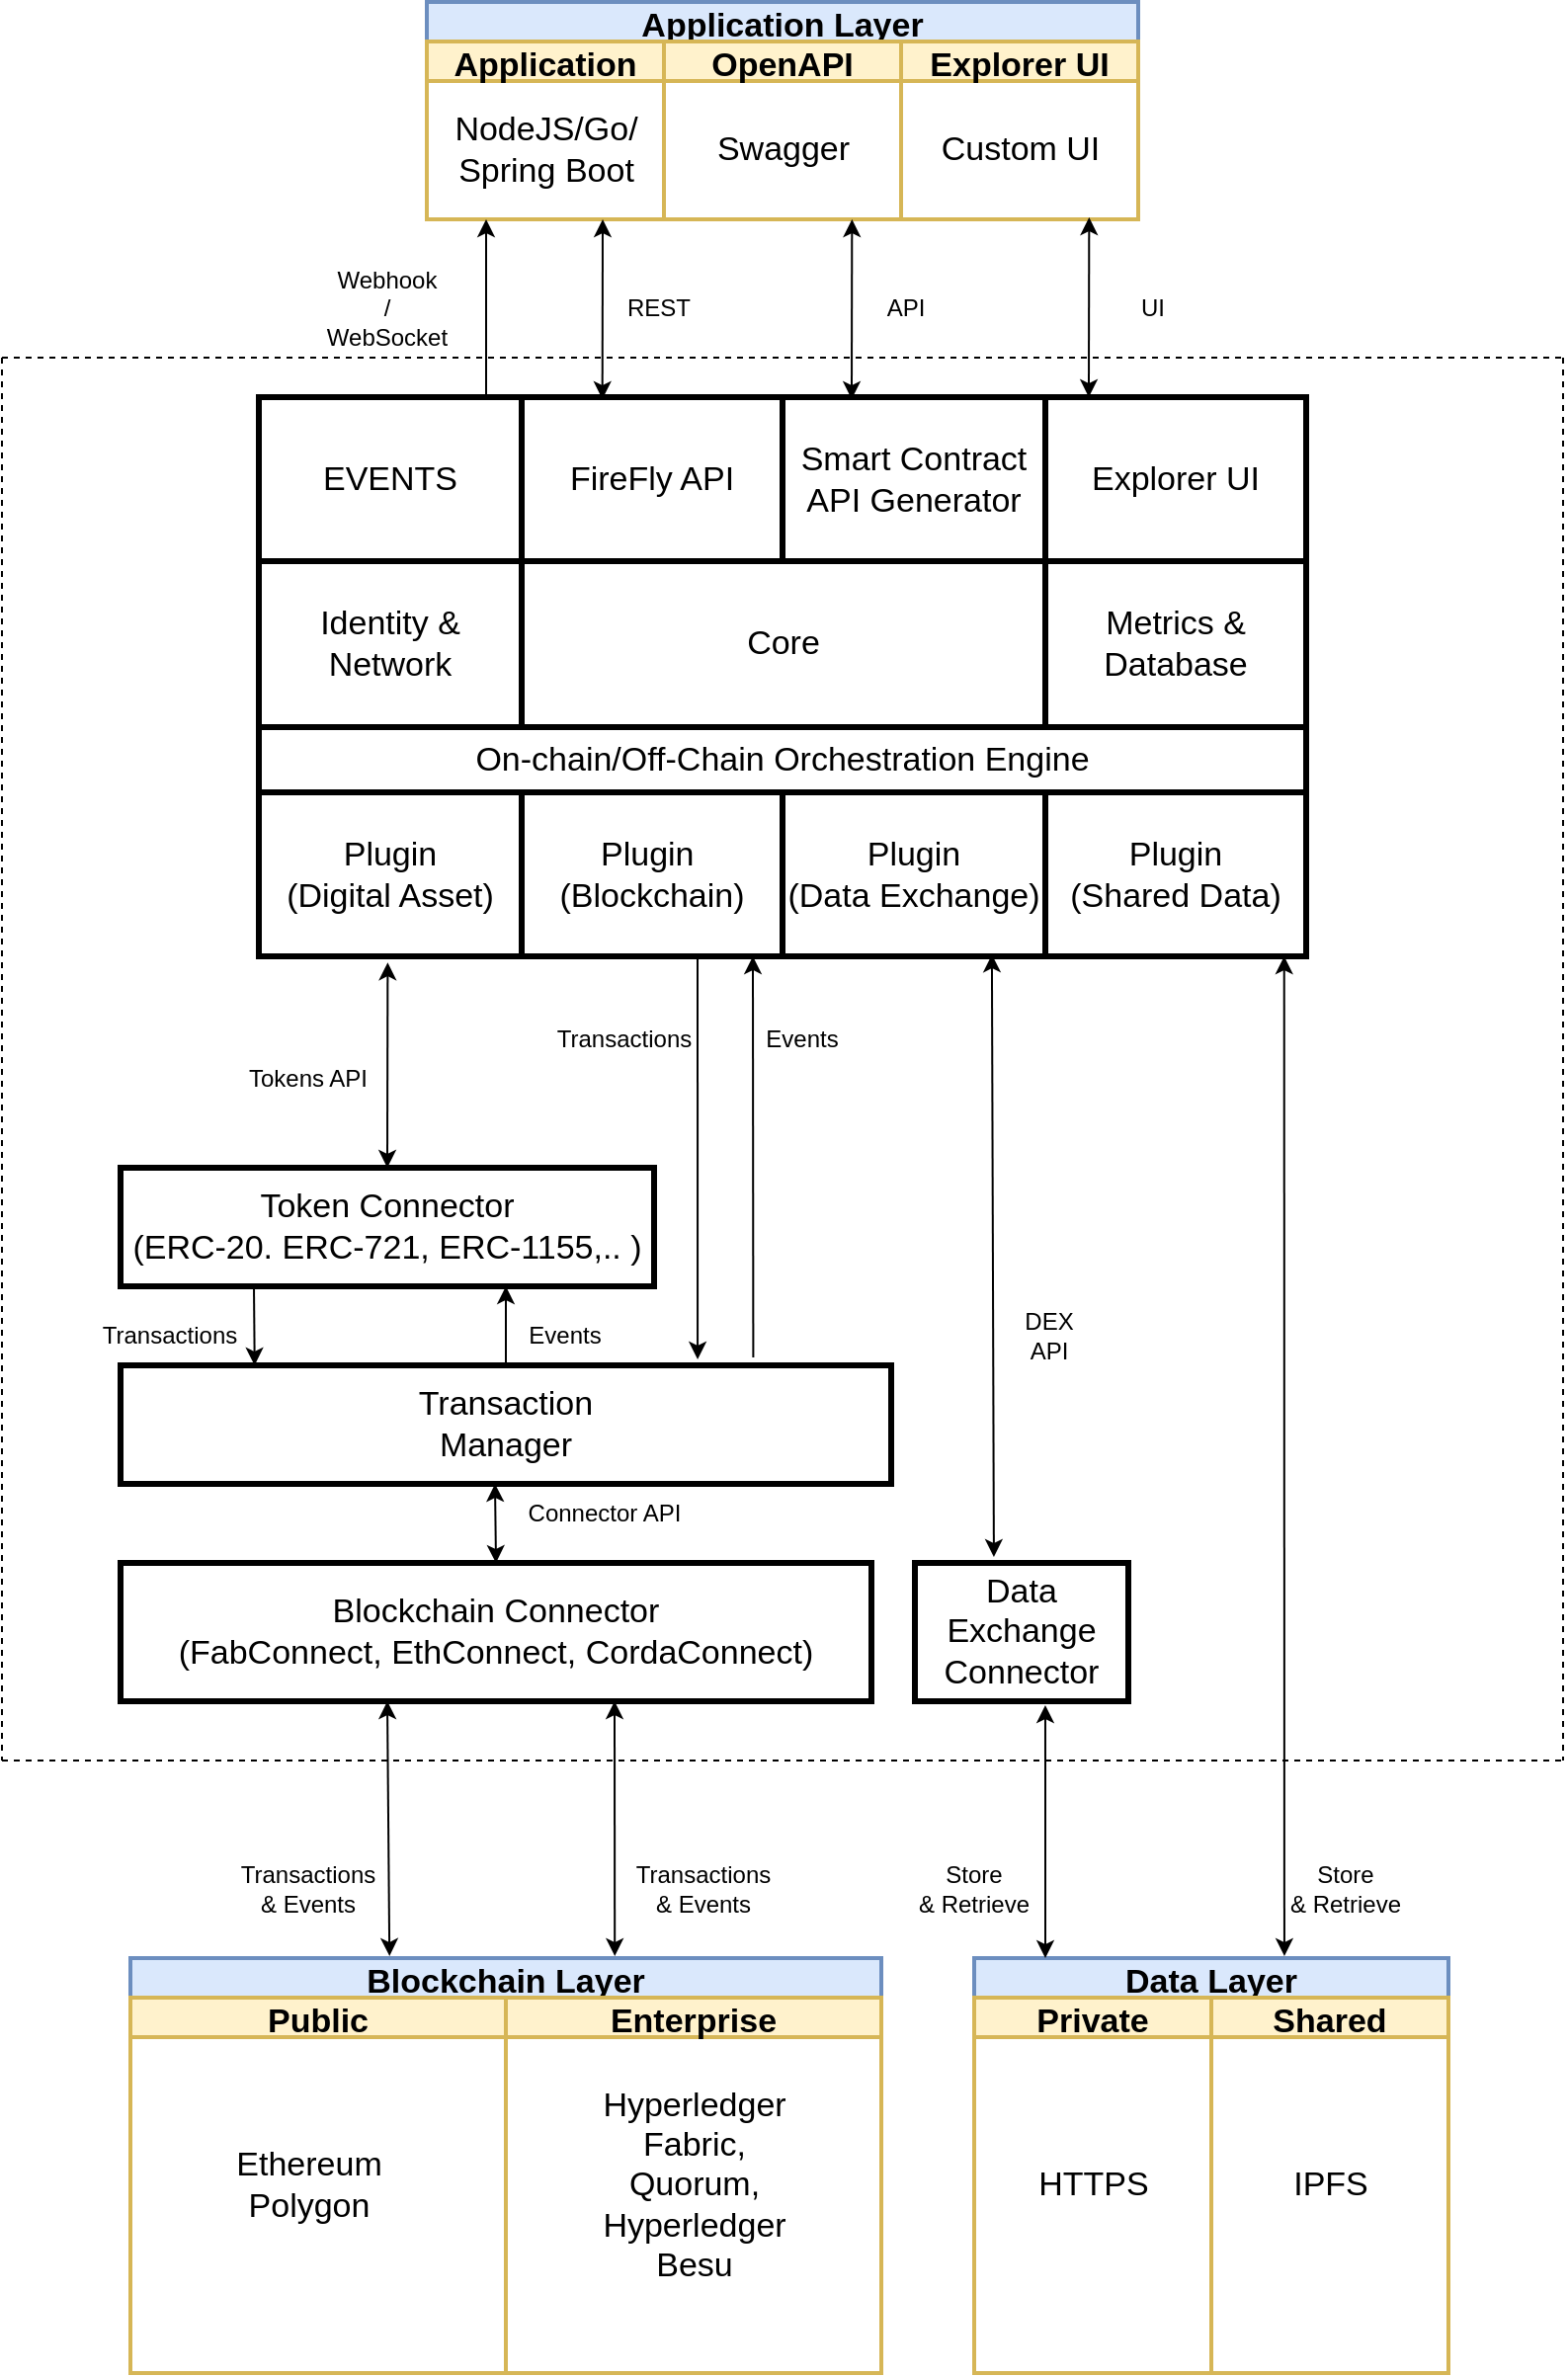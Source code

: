 <mxfile version="18.0.2" type="github"><diagram id="TxPwLY5ix7OV41IPZf17" name="Page-1"><mxGraphModel dx="1233" dy="1072" grid="1" gridSize="10" guides="1" tooltips="1" connect="1" arrows="1" fold="1" page="1" pageScale="1" pageWidth="850" pageHeight="1100" math="0" shadow="0"><root><mxCell id="0"/><mxCell id="1" parent="0"/><mxCell id="E5CRjBPP2eEqIjvSalT9-33" value="Application Layer" style="swimlane;childLayout=stackLayout;resizeParent=1;resizeParentMax=0;startSize=20;labelBackgroundColor=none;fontSize=17;fillColor=#dae8fc;strokeColor=#6c8ebf;strokeWidth=2;" parent="1" vertex="1"><mxGeometry x="245" y="40" width="360" height="110" as="geometry"/></mxCell><mxCell id="E5CRjBPP2eEqIjvSalT9-34" value="Application" style="swimlane;startSize=20;labelBackgroundColor=none;fontSize=17;fillColor=#fff2cc;strokeColor=#d6b656;strokeWidth=2;" parent="E5CRjBPP2eEqIjvSalT9-33" vertex="1"><mxGeometry y="20" width="120" height="90" as="geometry"/></mxCell><mxCell id="E5CRjBPP2eEqIjvSalT9-38" value="NodeJS/Go/&lt;br&gt;Spring Boot&lt;br&gt;" style="text;html=1;align=center;verticalAlign=middle;resizable=0;points=[];autosize=1;strokeColor=none;fillColor=none;fontSize=17;strokeWidth=2;" parent="E5CRjBPP2eEqIjvSalT9-34" vertex="1"><mxGeometry x="5" y="30" width="110" height="50" as="geometry"/></mxCell><mxCell id="E5CRjBPP2eEqIjvSalT9-35" value="OpenAPI" style="swimlane;startSize=20;labelBackgroundColor=none;fontSize=17;fillColor=#fff2cc;strokeColor=#d6b656;strokeWidth=2;" parent="E5CRjBPP2eEqIjvSalT9-33" vertex="1"><mxGeometry x="120" y="20" width="120" height="90" as="geometry"/></mxCell><mxCell id="E5CRjBPP2eEqIjvSalT9-37" value="Swagger" style="text;html=1;align=center;verticalAlign=middle;resizable=0;points=[];autosize=1;strokeColor=none;fillColor=none;fontSize=17;strokeWidth=2;" parent="E5CRjBPP2eEqIjvSalT9-35" vertex="1"><mxGeometry x="20" y="40" width="80" height="30" as="geometry"/></mxCell><mxCell id="E5CRjBPP2eEqIjvSalT9-36" value="Explorer UI" style="swimlane;startSize=20;labelBackgroundColor=none;fontSize=17;fillColor=#fff2cc;strokeColor=#d6b656;strokeWidth=2;" parent="E5CRjBPP2eEqIjvSalT9-33" vertex="1"><mxGeometry x="240" y="20" width="120" height="90" as="geometry"/></mxCell><mxCell id="E5CRjBPP2eEqIjvSalT9-39" value="Custom UI" style="text;html=1;align=center;verticalAlign=middle;resizable=0;points=[];autosize=1;strokeColor=none;fillColor=none;fontSize=17;strokeWidth=2;" parent="E5CRjBPP2eEqIjvSalT9-36" vertex="1"><mxGeometry x="10" y="40" width="100" height="30" as="geometry"/></mxCell><mxCell id="E5CRjBPP2eEqIjvSalT9-40" value="Blockchain Layer" style="swimlane;childLayout=stackLayout;resizeParent=1;resizeParentMax=0;startSize=20;labelBackgroundColor=none;fontSize=17;fillColor=#dae8fc;strokeColor=#6c8ebf;strokeWidth=2;" parent="1" vertex="1"><mxGeometry x="95" y="1030" width="380" height="210" as="geometry"/></mxCell><mxCell id="E5CRjBPP2eEqIjvSalT9-41" value="Public" style="swimlane;startSize=20;labelBackgroundColor=none;fontSize=17;fillColor=#fff2cc;strokeColor=#d6b656;strokeWidth=2;" parent="E5CRjBPP2eEqIjvSalT9-40" vertex="1"><mxGeometry y="20" width="190" height="190" as="geometry"/></mxCell><mxCell id="E5CRjBPP2eEqIjvSalT9-48" value="Ethereum&lt;br&gt;Polygon" style="text;html=1;align=center;verticalAlign=middle;resizable=0;points=[];autosize=1;strokeColor=none;fillColor=none;fontSize=17;strokeWidth=2;" parent="E5CRjBPP2eEqIjvSalT9-41" vertex="1"><mxGeometry x="45" y="70" width="90" height="50" as="geometry"/></mxCell><mxCell id="E5CRjBPP2eEqIjvSalT9-43" value="Enterprise" style="swimlane;startSize=20;labelBackgroundColor=none;fontSize=17;fillColor=#fff2cc;strokeColor=#d6b656;strokeWidth=2;" parent="E5CRjBPP2eEqIjvSalT9-40" vertex="1"><mxGeometry x="190" y="20" width="190" height="190" as="geometry"><mxRectangle x="200" y="20" width="40" height="200" as="alternateBounds"/></mxGeometry></mxCell><mxCell id="E5CRjBPP2eEqIjvSalT9-44" value="Hyperledger &lt;br&gt;Fabric,&lt;br&gt;Quorum,&lt;br&gt;Hyperledger&lt;br&gt;Besu&lt;br&gt;" style="text;html=1;align=center;verticalAlign=middle;resizable=0;points=[];autosize=1;strokeColor=none;fillColor=none;fontSize=17;strokeWidth=2;" parent="E5CRjBPP2eEqIjvSalT9-43" vertex="1"><mxGeometry x="40" y="40" width="110" height="110" as="geometry"/></mxCell><mxCell id="E5CRjBPP2eEqIjvSalT9-53" value="Data Layer" style="swimlane;childLayout=stackLayout;resizeParent=1;resizeParentMax=0;startSize=20;labelBackgroundColor=none;fontSize=17;fillColor=#dae8fc;strokeColor=#6c8ebf;strokeWidth=2;" parent="1" vertex="1"><mxGeometry x="522" y="1030" width="240" height="210" as="geometry"/></mxCell><mxCell id="E5CRjBPP2eEqIjvSalT9-54" value="Private" style="swimlane;startSize=20;labelBackgroundColor=none;fontSize=17;fillColor=#fff2cc;strokeColor=#d6b656;strokeWidth=2;" parent="E5CRjBPP2eEqIjvSalT9-53" vertex="1"><mxGeometry y="20" width="120" height="190" as="geometry"/></mxCell><mxCell id="E5CRjBPP2eEqIjvSalT9-55" value="HTTPS" style="text;html=1;align=center;verticalAlign=middle;resizable=0;points=[];autosize=1;strokeColor=none;fillColor=none;fontSize=17;strokeWidth=2;" parent="E5CRjBPP2eEqIjvSalT9-54" vertex="1"><mxGeometry x="25" y="80" width="70" height="30" as="geometry"/></mxCell><mxCell id="E5CRjBPP2eEqIjvSalT9-56" value="Shared" style="swimlane;startSize=20;labelBackgroundColor=none;fontSize=17;fillColor=#fff2cc;strokeColor=#d6b656;strokeWidth=2;" parent="E5CRjBPP2eEqIjvSalT9-53" vertex="1"><mxGeometry x="120" y="20" width="120" height="190" as="geometry"/></mxCell><mxCell id="E5CRjBPP2eEqIjvSalT9-57" value="IPFS" style="text;html=1;align=center;verticalAlign=middle;resizable=0;points=[];autosize=1;strokeColor=none;fillColor=none;fontSize=17;strokeWidth=2;" parent="E5CRjBPP2eEqIjvSalT9-56" vertex="1"><mxGeometry x="35" y="80" width="50" height="30" as="geometry"/></mxCell><mxCell id="E5CRjBPP2eEqIjvSalT9-58" value="" style="shape=table;html=1;whiteSpace=wrap;startSize=0;container=1;collapsible=0;childLayout=tableLayout;labelBackgroundColor=none;fontSize=17;strokeWidth=3;" parent="1" vertex="1"><mxGeometry x="160" y="240" width="530" height="283" as="geometry"/></mxCell><mxCell id="E5CRjBPP2eEqIjvSalT9-59" value="" style="shape=tableRow;horizontal=0;startSize=0;swimlaneHead=0;swimlaneBody=0;top=0;left=0;bottom=0;right=0;collapsible=0;dropTarget=0;fillColor=none;points=[[0,0.5],[1,0.5]];portConstraint=eastwest;labelBackgroundColor=none;fontSize=17;strokeWidth=3;" parent="E5CRjBPP2eEqIjvSalT9-58" vertex="1"><mxGeometry width="530" height="83" as="geometry"/></mxCell><mxCell id="E5CRjBPP2eEqIjvSalT9-60" value="EVENTS" style="shape=partialRectangle;html=1;whiteSpace=wrap;connectable=0;fillColor=none;top=0;left=0;bottom=0;right=0;overflow=hidden;labelBackgroundColor=none;fontSize=17;strokeWidth=3;" parent="E5CRjBPP2eEqIjvSalT9-59" vertex="1"><mxGeometry width="133" height="83" as="geometry"><mxRectangle width="133" height="83" as="alternateBounds"/></mxGeometry></mxCell><mxCell id="E5CRjBPP2eEqIjvSalT9-61" value="FireFly API" style="shape=partialRectangle;html=1;whiteSpace=wrap;connectable=0;fillColor=none;top=0;left=0;bottom=0;right=0;overflow=hidden;labelBackgroundColor=none;fontSize=17;strokeWidth=3;" parent="E5CRjBPP2eEqIjvSalT9-59" vertex="1"><mxGeometry x="133" width="132" height="83" as="geometry"><mxRectangle width="132" height="83" as="alternateBounds"/></mxGeometry></mxCell><mxCell id="E5CRjBPP2eEqIjvSalT9-62" value="Smart Contract API Generator" style="shape=partialRectangle;html=1;whiteSpace=wrap;connectable=0;fillColor=none;top=0;left=0;bottom=0;right=0;overflow=hidden;labelBackgroundColor=none;fontSize=17;strokeWidth=3;" parent="E5CRjBPP2eEqIjvSalT9-59" vertex="1"><mxGeometry x="265" width="133" height="83" as="geometry"><mxRectangle width="133" height="83" as="alternateBounds"/></mxGeometry></mxCell><mxCell id="E5CRjBPP2eEqIjvSalT9-71" value="Explorer UI" style="shape=partialRectangle;html=1;whiteSpace=wrap;connectable=0;fillColor=none;top=0;left=0;bottom=0;right=0;overflow=hidden;labelBackgroundColor=none;fontSize=17;strokeWidth=3;" parent="E5CRjBPP2eEqIjvSalT9-59" vertex="1"><mxGeometry x="398" width="132" height="83" as="geometry"><mxRectangle width="132" height="83" as="alternateBounds"/></mxGeometry></mxCell><mxCell id="E5CRjBPP2eEqIjvSalT9-63" value="" style="shape=tableRow;horizontal=0;startSize=0;swimlaneHead=0;swimlaneBody=0;top=0;left=0;bottom=0;right=0;collapsible=0;dropTarget=0;fillColor=none;points=[[0,0.5],[1,0.5]];portConstraint=eastwest;labelBackgroundColor=none;fontSize=17;strokeWidth=3;" parent="E5CRjBPP2eEqIjvSalT9-58" vertex="1"><mxGeometry y="83" width="530" height="84" as="geometry"/></mxCell><mxCell id="E5CRjBPP2eEqIjvSalT9-64" value="Identity &amp;amp; Network" style="shape=partialRectangle;html=1;whiteSpace=wrap;connectable=0;fillColor=none;top=0;left=0;bottom=0;right=0;overflow=hidden;labelBackgroundColor=none;fontSize=17;strokeWidth=3;" parent="E5CRjBPP2eEqIjvSalT9-63" vertex="1"><mxGeometry width="133" height="84" as="geometry"><mxRectangle width="133" height="84" as="alternateBounds"/></mxGeometry></mxCell><mxCell id="E5CRjBPP2eEqIjvSalT9-65" value="Core" style="shape=partialRectangle;html=1;whiteSpace=wrap;connectable=0;fillColor=none;top=0;left=0;bottom=0;right=0;overflow=hidden;labelBackgroundColor=none;fontSize=17;rowspan=1;colspan=2;strokeWidth=3;" parent="E5CRjBPP2eEqIjvSalT9-63" vertex="1"><mxGeometry x="133" width="265" height="84" as="geometry"><mxRectangle width="132" height="84" as="alternateBounds"/></mxGeometry></mxCell><mxCell id="E5CRjBPP2eEqIjvSalT9-66" value="" style="shape=partialRectangle;html=1;whiteSpace=wrap;connectable=0;fillColor=none;top=0;left=0;bottom=0;right=0;overflow=hidden;labelBackgroundColor=none;fontSize=17;" parent="E5CRjBPP2eEqIjvSalT9-63" vertex="1" visible="0"><mxGeometry x="265" width="133" height="84" as="geometry"><mxRectangle width="133" height="84" as="alternateBounds"/></mxGeometry></mxCell><mxCell id="E5CRjBPP2eEqIjvSalT9-72" value="Metrics &amp;amp; Database" style="shape=partialRectangle;html=1;whiteSpace=wrap;connectable=0;fillColor=none;top=0;left=0;bottom=0;right=0;overflow=hidden;labelBackgroundColor=none;fontSize=17;strokeWidth=3;" parent="E5CRjBPP2eEqIjvSalT9-63" vertex="1"><mxGeometry x="398" width="132" height="84" as="geometry"><mxRectangle width="132" height="84" as="alternateBounds"/></mxGeometry></mxCell><mxCell id="E5CRjBPP2eEqIjvSalT9-67" value="" style="shape=tableRow;horizontal=0;startSize=0;swimlaneHead=0;swimlaneBody=0;top=0;left=0;bottom=0;right=0;collapsible=0;dropTarget=0;fillColor=none;points=[[0,0.5],[1,0.5]];portConstraint=eastwest;labelBackgroundColor=none;fontSize=17;strokeWidth=3;" parent="E5CRjBPP2eEqIjvSalT9-58" vertex="1"><mxGeometry y="167" width="530" height="33" as="geometry"/></mxCell><mxCell id="E5CRjBPP2eEqIjvSalT9-68" value="On-chain/Off-Chain Orchestration Engine" style="shape=partialRectangle;html=1;whiteSpace=wrap;connectable=0;fillColor=none;top=0;left=0;bottom=0;right=0;overflow=hidden;labelBackgroundColor=none;fontSize=17;rowspan=1;colspan=4;strokeWidth=3;" parent="E5CRjBPP2eEqIjvSalT9-67" vertex="1"><mxGeometry width="530" height="33" as="geometry"><mxRectangle width="133" height="33" as="alternateBounds"/></mxGeometry></mxCell><mxCell id="E5CRjBPP2eEqIjvSalT9-69" value="" style="shape=partialRectangle;html=1;whiteSpace=wrap;connectable=0;fillColor=none;top=0;left=0;bottom=0;right=0;overflow=hidden;labelBackgroundColor=none;fontSize=17;" parent="E5CRjBPP2eEqIjvSalT9-67" vertex="1" visible="0"><mxGeometry x="133" width="132" height="33" as="geometry"><mxRectangle width="132" height="33" as="alternateBounds"/></mxGeometry></mxCell><mxCell id="E5CRjBPP2eEqIjvSalT9-70" value="" style="shape=partialRectangle;html=1;whiteSpace=wrap;connectable=0;fillColor=none;top=0;left=0;bottom=0;right=0;overflow=hidden;pointerEvents=1;labelBackgroundColor=none;fontSize=17;" parent="E5CRjBPP2eEqIjvSalT9-67" vertex="1" visible="0"><mxGeometry x="265" width="133" height="33" as="geometry"><mxRectangle width="133" height="33" as="alternateBounds"/></mxGeometry></mxCell><mxCell id="E5CRjBPP2eEqIjvSalT9-73" style="shape=partialRectangle;html=1;whiteSpace=wrap;connectable=0;fillColor=none;top=0;left=0;bottom=0;right=0;overflow=hidden;pointerEvents=1;labelBackgroundColor=none;fontSize=17;" parent="E5CRjBPP2eEqIjvSalT9-67" vertex="1" visible="0"><mxGeometry x="398" width="132" height="33" as="geometry"><mxRectangle width="132" height="33" as="alternateBounds"/></mxGeometry></mxCell><mxCell id="E5CRjBPP2eEqIjvSalT9-95" style="shape=tableRow;horizontal=0;startSize=0;swimlaneHead=0;swimlaneBody=0;top=0;left=0;bottom=0;right=0;collapsible=0;dropTarget=0;fillColor=none;points=[[0,0.5],[1,0.5]];portConstraint=eastwest;labelBackgroundColor=none;fontSize=17;strokeWidth=3;" parent="E5CRjBPP2eEqIjvSalT9-58" vertex="1"><mxGeometry y="200" width="530" height="83" as="geometry"/></mxCell><mxCell id="E5CRjBPP2eEqIjvSalT9-96" value="Plugin &lt;br&gt;(Digital Asset)" style="shape=partialRectangle;html=1;whiteSpace=wrap;connectable=0;fillColor=none;top=0;left=0;bottom=0;right=0;overflow=hidden;labelBackgroundColor=none;fontSize=17;strokeWidth=3;" parent="E5CRjBPP2eEqIjvSalT9-95" vertex="1"><mxGeometry width="133" height="83" as="geometry"><mxRectangle width="133" height="83" as="alternateBounds"/></mxGeometry></mxCell><mxCell id="E5CRjBPP2eEqIjvSalT9-97" value="Plugin&amp;nbsp;&lt;br&gt;(Blockchain)" style="shape=partialRectangle;html=1;whiteSpace=wrap;connectable=0;fillColor=none;top=0;left=0;bottom=0;right=0;overflow=hidden;labelBackgroundColor=none;fontSize=17;strokeWidth=3;" parent="E5CRjBPP2eEqIjvSalT9-95" vertex="1"><mxGeometry x="133" width="132" height="83" as="geometry"><mxRectangle width="132" height="83" as="alternateBounds"/></mxGeometry></mxCell><mxCell id="E5CRjBPP2eEqIjvSalT9-98" value="Plugin&lt;br&gt;(Data Exchange)" style="shape=partialRectangle;html=1;whiteSpace=wrap;connectable=0;fillColor=none;top=0;left=0;bottom=0;right=0;overflow=hidden;pointerEvents=1;labelBackgroundColor=none;fontSize=17;strokeWidth=3;" parent="E5CRjBPP2eEqIjvSalT9-95" vertex="1"><mxGeometry x="265" width="133" height="83" as="geometry"><mxRectangle width="133" height="83" as="alternateBounds"/></mxGeometry></mxCell><mxCell id="E5CRjBPP2eEqIjvSalT9-99" value="Plugin&lt;br&gt;(Shared Data)" style="shape=partialRectangle;html=1;whiteSpace=wrap;connectable=0;fillColor=none;top=0;left=0;bottom=0;right=0;overflow=hidden;pointerEvents=1;labelBackgroundColor=none;fontSize=17;strokeWidth=3;" parent="E5CRjBPP2eEqIjvSalT9-95" vertex="1"><mxGeometry x="398" width="132" height="83" as="geometry"><mxRectangle width="132" height="83" as="alternateBounds"/></mxGeometry></mxCell><mxCell id="E5CRjBPP2eEqIjvSalT9-107" value="Token Connector&lt;br&gt;(ERC-20. ERC-721, ERC-1155,.. )" style="rounded=0;whiteSpace=wrap;html=1;labelBackgroundColor=none;fontSize=17;strokeWidth=3;" parent="1" vertex="1"><mxGeometry x="90" y="630" width="270" height="60" as="geometry"/></mxCell><mxCell id="E5CRjBPP2eEqIjvSalT9-108" value="Transaction&lt;br&gt;Manager" style="rounded=0;whiteSpace=wrap;html=1;labelBackgroundColor=none;fontSize=17;strokeWidth=3;" parent="1" vertex="1"><mxGeometry x="90" y="730" width="390" height="60" as="geometry"/></mxCell><mxCell id="E5CRjBPP2eEqIjvSalT9-109" value="" style="endArrow=classic;startArrow=classic;html=1;rounded=0;fontSize=17;entryX=0.123;entryY=1.011;entryDx=0;entryDy=0;entryPerimeter=0;exitX=0.5;exitY=0;exitDx=0;exitDy=0;" parent="1" source="E5CRjBPP2eEqIjvSalT9-107" target="E5CRjBPP2eEqIjvSalT9-58" edge="1"><mxGeometry width="50" height="50" relative="1" as="geometry"><mxPoint x="440" y="640" as="sourcePoint"/><mxPoint x="490" y="590" as="targetPoint"/></mxGeometry></mxCell><mxCell id="E5CRjBPP2eEqIjvSalT9-110" value="" style="endArrow=classic;html=1;rounded=0;fontSize=17;exitX=0.5;exitY=0;exitDx=0;exitDy=0;" parent="1" source="E5CRjBPP2eEqIjvSalT9-108" edge="1"><mxGeometry width="50" height="50" relative="1" as="geometry"><mxPoint x="430" y="580" as="sourcePoint"/><mxPoint x="285" y="690" as="targetPoint"/></mxGeometry></mxCell><mxCell id="E5CRjBPP2eEqIjvSalT9-111" value="" style="endArrow=classic;html=1;rounded=0;fontSize=17;exitX=0.25;exitY=1;exitDx=0;exitDy=0;entryX=0.174;entryY=0;entryDx=0;entryDy=0;entryPerimeter=0;" parent="1" source="E5CRjBPP2eEqIjvSalT9-107" target="E5CRjBPP2eEqIjvSalT9-108" edge="1"><mxGeometry width="50" height="50" relative="1" as="geometry"><mxPoint x="430" y="580" as="sourcePoint"/><mxPoint x="480" y="530" as="targetPoint"/></mxGeometry></mxCell><mxCell id="E5CRjBPP2eEqIjvSalT9-113" value="" style="endArrow=classic;html=1;rounded=0;fontSize=17;exitX=0.25;exitY=1;exitDx=0;exitDy=0;entryX=0.795;entryY=-0.05;entryDx=0;entryDy=0;entryPerimeter=0;" parent="1" edge="1"><mxGeometry width="50" height="50" relative="1" as="geometry"><mxPoint x="382" y="523" as="sourcePoint"/><mxPoint x="382.05" y="727" as="targetPoint"/></mxGeometry></mxCell><mxCell id="E5CRjBPP2eEqIjvSalT9-114" value="" style="endArrow=classic;html=1;rounded=0;fontSize=17;exitX=0.821;exitY=-0.067;exitDx=0;exitDy=0;exitPerimeter=0;" parent="1" source="E5CRjBPP2eEqIjvSalT9-108" edge="1"><mxGeometry width="50" height="50" relative="1" as="geometry"><mxPoint x="410" y="563" as="sourcePoint"/><mxPoint x="410" y="523" as="targetPoint"/></mxGeometry></mxCell><mxCell id="E5CRjBPP2eEqIjvSalT9-115" value="Blockchain Connector&lt;br&gt;(FabConnect, EthConnect, CordaConnect)" style="rounded=0;whiteSpace=wrap;html=1;labelBackgroundColor=none;fontSize=17;strokeWidth=3;" parent="1" vertex="1"><mxGeometry x="90" y="830" width="380" height="70" as="geometry"/></mxCell><mxCell id="E5CRjBPP2eEqIjvSalT9-119" value="" style="endArrow=classic;startArrow=classic;html=1;rounded=0;fontSize=17;exitX=0.345;exitY=-0.005;exitDx=0;exitDy=0;exitPerimeter=0;" parent="1" source="E5CRjBPP2eEqIjvSalT9-40" edge="1"><mxGeometry width="50" height="50" relative="1" as="geometry"><mxPoint x="225" y="1000" as="sourcePoint"/><mxPoint x="225" y="900" as="targetPoint"/></mxGeometry></mxCell><mxCell id="E5CRjBPP2eEqIjvSalT9-120" value="" style="endArrow=classic;startArrow=classic;html=1;rounded=0;fontSize=17;exitX=0.645;exitY=-0.005;exitDx=0;exitDy=0;exitPerimeter=0;" parent="1" source="E5CRjBPP2eEqIjvSalT9-40" edge="1"><mxGeometry width="50" height="50" relative="1" as="geometry"><mxPoint x="340.5" y="1020" as="sourcePoint"/><mxPoint x="340" y="900" as="targetPoint"/></mxGeometry></mxCell><mxCell id="E5CRjBPP2eEqIjvSalT9-123" value="Events" style="text;html=1;strokeColor=none;fillColor=none;align=center;verticalAlign=middle;whiteSpace=wrap;rounded=0;labelBackgroundColor=none;fontSize=12;" parent="1" vertex="1"><mxGeometry x="410" y="550" width="50" height="30" as="geometry"/></mxCell><mxCell id="E5CRjBPP2eEqIjvSalT9-124" value="Transactions" style="text;html=1;strokeColor=none;fillColor=none;align=center;verticalAlign=middle;whiteSpace=wrap;rounded=0;labelBackgroundColor=none;fontSize=12;" parent="1" vertex="1"><mxGeometry x="310" y="550" width="70" height="30" as="geometry"/></mxCell><mxCell id="E5CRjBPP2eEqIjvSalT9-125" value="Transactions" style="text;html=1;strokeColor=none;fillColor=none;align=center;verticalAlign=middle;whiteSpace=wrap;rounded=0;labelBackgroundColor=none;fontSize=12;" parent="1" vertex="1"><mxGeometry x="80" y="700" width="70" height="30" as="geometry"/></mxCell><mxCell id="E5CRjBPP2eEqIjvSalT9-127" value="Events" style="text;html=1;strokeColor=none;fillColor=none;align=center;verticalAlign=middle;whiteSpace=wrap;rounded=0;labelBackgroundColor=none;fontSize=12;" parent="1" vertex="1"><mxGeometry x="290" y="700" width="50" height="30" as="geometry"/></mxCell><mxCell id="E5CRjBPP2eEqIjvSalT9-128" value="Tokens API" style="text;html=1;strokeColor=none;fillColor=none;align=center;verticalAlign=middle;whiteSpace=wrap;rounded=0;labelBackgroundColor=none;fontSize=12;" parent="1" vertex="1"><mxGeometry x="150" y="570" width="70" height="30" as="geometry"/></mxCell><mxCell id="E5CRjBPP2eEqIjvSalT9-129" value="Connector API" style="text;html=1;strokeColor=none;fillColor=none;align=center;verticalAlign=middle;whiteSpace=wrap;rounded=0;labelBackgroundColor=none;fontSize=12;" parent="1" vertex="1"><mxGeometry x="280" y="790" width="110" height="30" as="geometry"/></mxCell><mxCell id="E5CRjBPP2eEqIjvSalT9-136" value="Transactions &lt;br&gt;&amp;amp; Events" style="text;html=1;strokeColor=none;fillColor=none;align=center;verticalAlign=middle;whiteSpace=wrap;rounded=0;labelBackgroundColor=none;fontSize=12;" parent="1" vertex="1"><mxGeometry x="340" y="980" width="90" height="30" as="geometry"/></mxCell><mxCell id="E5CRjBPP2eEqIjvSalT9-137" value="Transactions&lt;br&gt;&amp;amp; Events" style="text;html=1;strokeColor=none;fillColor=none;align=center;verticalAlign=middle;whiteSpace=wrap;rounded=0;labelBackgroundColor=none;fontSize=12;" parent="1" vertex="1"><mxGeometry x="150" y="980" width="70" height="30" as="geometry"/></mxCell><mxCell id="E5CRjBPP2eEqIjvSalT9-138" value="" style="endArrow=classic;startArrow=classic;html=1;rounded=0;fontSize=17;exitX=0.654;exitY=-0.005;exitDx=0;exitDy=0;exitPerimeter=0;entryX=0.979;entryY=1;entryDx=0;entryDy=0;entryPerimeter=0;" parent="1" source="E5CRjBPP2eEqIjvSalT9-53" target="E5CRjBPP2eEqIjvSalT9-95" edge="1"><mxGeometry width="50" height="50" relative="1" as="geometry"><mxPoint x="670.5" y="650" as="sourcePoint"/><mxPoint x="670" y="520" as="targetPoint"/></mxGeometry></mxCell><mxCell id="E5CRjBPP2eEqIjvSalT9-139" value="" style="endArrow=classic;startArrow=classic;html=1;rounded=0;fontSize=17;exitX=0.37;exitY=-0.043;exitDx=0;exitDy=0;exitPerimeter=0;" parent="1" source="E5CRjBPP2eEqIjvSalT9-143" edge="1"><mxGeometry width="50" height="50" relative="1" as="geometry"><mxPoint x="530" y="820" as="sourcePoint"/><mxPoint x="530.96" y="522.09" as="targetPoint"/></mxGeometry></mxCell><mxCell id="E5CRjBPP2eEqIjvSalT9-140" value="Store&lt;br&gt;&amp;amp; Retrieve" style="text;html=1;strokeColor=none;fillColor=none;align=center;verticalAlign=middle;whiteSpace=wrap;rounded=0;labelBackgroundColor=none;fontSize=12;" parent="1" vertex="1"><mxGeometry x="492" y="980" width="60" height="30" as="geometry"/></mxCell><mxCell id="E5CRjBPP2eEqIjvSalT9-142" value="Store&lt;br&gt;&amp;amp; Retrieve" style="text;html=1;strokeColor=none;fillColor=none;align=center;verticalAlign=middle;whiteSpace=wrap;rounded=0;labelBackgroundColor=none;fontSize=12;" parent="1" vertex="1"><mxGeometry x="680" y="980" width="60" height="30" as="geometry"/></mxCell><mxCell id="E5CRjBPP2eEqIjvSalT9-143" value="Data Exchange&lt;br&gt;Connector" style="rounded=0;whiteSpace=wrap;html=1;labelBackgroundColor=none;fontSize=17;strokeWidth=3;" parent="1" vertex="1"><mxGeometry x="492" y="830" width="108" height="70" as="geometry"/></mxCell><mxCell id="E5CRjBPP2eEqIjvSalT9-144" value="" style="endArrow=classic;startArrow=classic;html=1;rounded=0;fontSize=17;entryX=0.611;entryY=1.029;entryDx=0;entryDy=0;entryPerimeter=0;" parent="1" target="E5CRjBPP2eEqIjvSalT9-143" edge="1"><mxGeometry width="50" height="50" relative="1" as="geometry"><mxPoint x="558" y="1030" as="sourcePoint"/><mxPoint x="530" y="900.0" as="targetPoint"/></mxGeometry></mxCell><mxCell id="E5CRjBPP2eEqIjvSalT9-145" value="DEX&lt;br&gt;API" style="text;html=1;strokeColor=none;fillColor=none;align=center;verticalAlign=middle;whiteSpace=wrap;rounded=0;labelBackgroundColor=none;fontSize=12;" parent="1" vertex="1"><mxGeometry x="530" y="700" width="60" height="30" as="geometry"/></mxCell><mxCell id="E5CRjBPP2eEqIjvSalT9-147" value="" style="endArrow=classic;startArrow=classic;html=1;rounded=0;fontSize=12;exitX=0.328;exitY=0.012;exitDx=0;exitDy=0;exitPerimeter=0;" parent="1" source="E5CRjBPP2eEqIjvSalT9-59" edge="1"><mxGeometry width="50" height="50" relative="1" as="geometry"><mxPoint x="430" y="330" as="sourcePoint"/><mxPoint x="334" y="150" as="targetPoint"/></mxGeometry></mxCell><mxCell id="E5CRjBPP2eEqIjvSalT9-148" value="" style="endArrow=classic;startArrow=classic;html=1;rounded=0;fontSize=12;exitX=0.328;exitY=0.012;exitDx=0;exitDy=0;exitPerimeter=0;" parent="1" edge="1"><mxGeometry width="50" height="50" relative="1" as="geometry"><mxPoint x="460.0" y="240.996" as="sourcePoint"/><mxPoint x="460.16" y="150" as="targetPoint"/></mxGeometry></mxCell><mxCell id="E5CRjBPP2eEqIjvSalT9-149" value="" style="endArrow=classic;startArrow=classic;html=1;rounded=0;fontSize=12;exitX=0.328;exitY=0.012;exitDx=0;exitDy=0;exitPerimeter=0;" parent="1" edge="1"><mxGeometry width="50" height="50" relative="1" as="geometry"><mxPoint x="580" y="239.996" as="sourcePoint"/><mxPoint x="580.16" y="149" as="targetPoint"/></mxGeometry></mxCell><mxCell id="E5CRjBPP2eEqIjvSalT9-150" value="" style="endArrow=classic;html=1;rounded=0;fontSize=12;entryX=0.25;entryY=1;entryDx=0;entryDy=0;" parent="1" target="E5CRjBPP2eEqIjvSalT9-34" edge="1"><mxGeometry width="50" height="50" relative="1" as="geometry"><mxPoint x="275" y="240" as="sourcePoint"/><mxPoint x="480" y="280" as="targetPoint"/></mxGeometry></mxCell><mxCell id="E5CRjBPP2eEqIjvSalT9-151" value="Webhook&lt;br&gt;/&lt;br&gt;WebSocket" style="text;html=1;strokeColor=none;fillColor=none;align=center;verticalAlign=middle;whiteSpace=wrap;rounded=0;labelBackgroundColor=none;fontSize=12;" parent="1" vertex="1"><mxGeometry x="190" y="180" width="70" height="30" as="geometry"/></mxCell><mxCell id="E5CRjBPP2eEqIjvSalT9-152" value="REST" style="text;html=1;strokeColor=none;fillColor=none;align=center;verticalAlign=middle;whiteSpace=wrap;rounded=0;labelBackgroundColor=none;fontSize=12;" parent="1" vertex="1"><mxGeometry x="335" y="180" width="55" height="30" as="geometry"/></mxCell><mxCell id="E5CRjBPP2eEqIjvSalT9-153" value="API" style="text;html=1;strokeColor=none;fillColor=none;align=center;verticalAlign=middle;whiteSpace=wrap;rounded=0;labelBackgroundColor=none;fontSize=12;" parent="1" vertex="1"><mxGeometry x="460" y="180" width="55" height="30" as="geometry"/></mxCell><mxCell id="E5CRjBPP2eEqIjvSalT9-154" value="UI" style="text;html=1;strokeColor=none;fillColor=none;align=center;verticalAlign=middle;whiteSpace=wrap;rounded=0;labelBackgroundColor=none;fontSize=12;" parent="1" vertex="1"><mxGeometry x="584.5" y="180" width="55" height="30" as="geometry"/></mxCell><mxCell id="E5CRjBPP2eEqIjvSalT9-162" value="" style="endArrow=classic;startArrow=classic;html=1;rounded=0;fontSize=17;" parent="1" edge="1"><mxGeometry width="50" height="50" relative="1" as="geometry"><mxPoint x="280" y="830" as="sourcePoint"/><mxPoint x="279.5" y="790" as="targetPoint"/></mxGeometry></mxCell><mxCell id="E5CRjBPP2eEqIjvSalT9-165" value="" style="endArrow=none;dashed=1;html=1;rounded=0;fontSize=12;" parent="1" edge="1"><mxGeometry width="50" height="50" relative="1" as="geometry"><mxPoint x="30" y="220" as="sourcePoint"/><mxPoint x="30" y="930" as="targetPoint"/></mxGeometry></mxCell><mxCell id="E5CRjBPP2eEqIjvSalT9-166" value="" style="endArrow=none;dashed=1;html=1;rounded=0;fontSize=12;" parent="1" edge="1"><mxGeometry width="50" height="50" relative="1" as="geometry"><mxPoint x="820" y="220" as="sourcePoint"/><mxPoint x="820" y="930" as="targetPoint"/></mxGeometry></mxCell><mxCell id="E5CRjBPP2eEqIjvSalT9-168" value="" style="endArrow=none;dashed=1;html=1;rounded=0;fontSize=12;" parent="1" edge="1"><mxGeometry width="50" height="50" relative="1" as="geometry"><mxPoint x="30" y="220" as="sourcePoint"/><mxPoint x="820" y="220" as="targetPoint"/></mxGeometry></mxCell><mxCell id="E5CRjBPP2eEqIjvSalT9-169" value="" style="endArrow=none;dashed=1;html=1;rounded=0;fontSize=12;" parent="1" edge="1"><mxGeometry width="50" height="50" relative="1" as="geometry"><mxPoint x="30" y="930" as="sourcePoint"/><mxPoint x="820" y="930" as="targetPoint"/></mxGeometry></mxCell></root></mxGraphModel></diagram></mxfile>